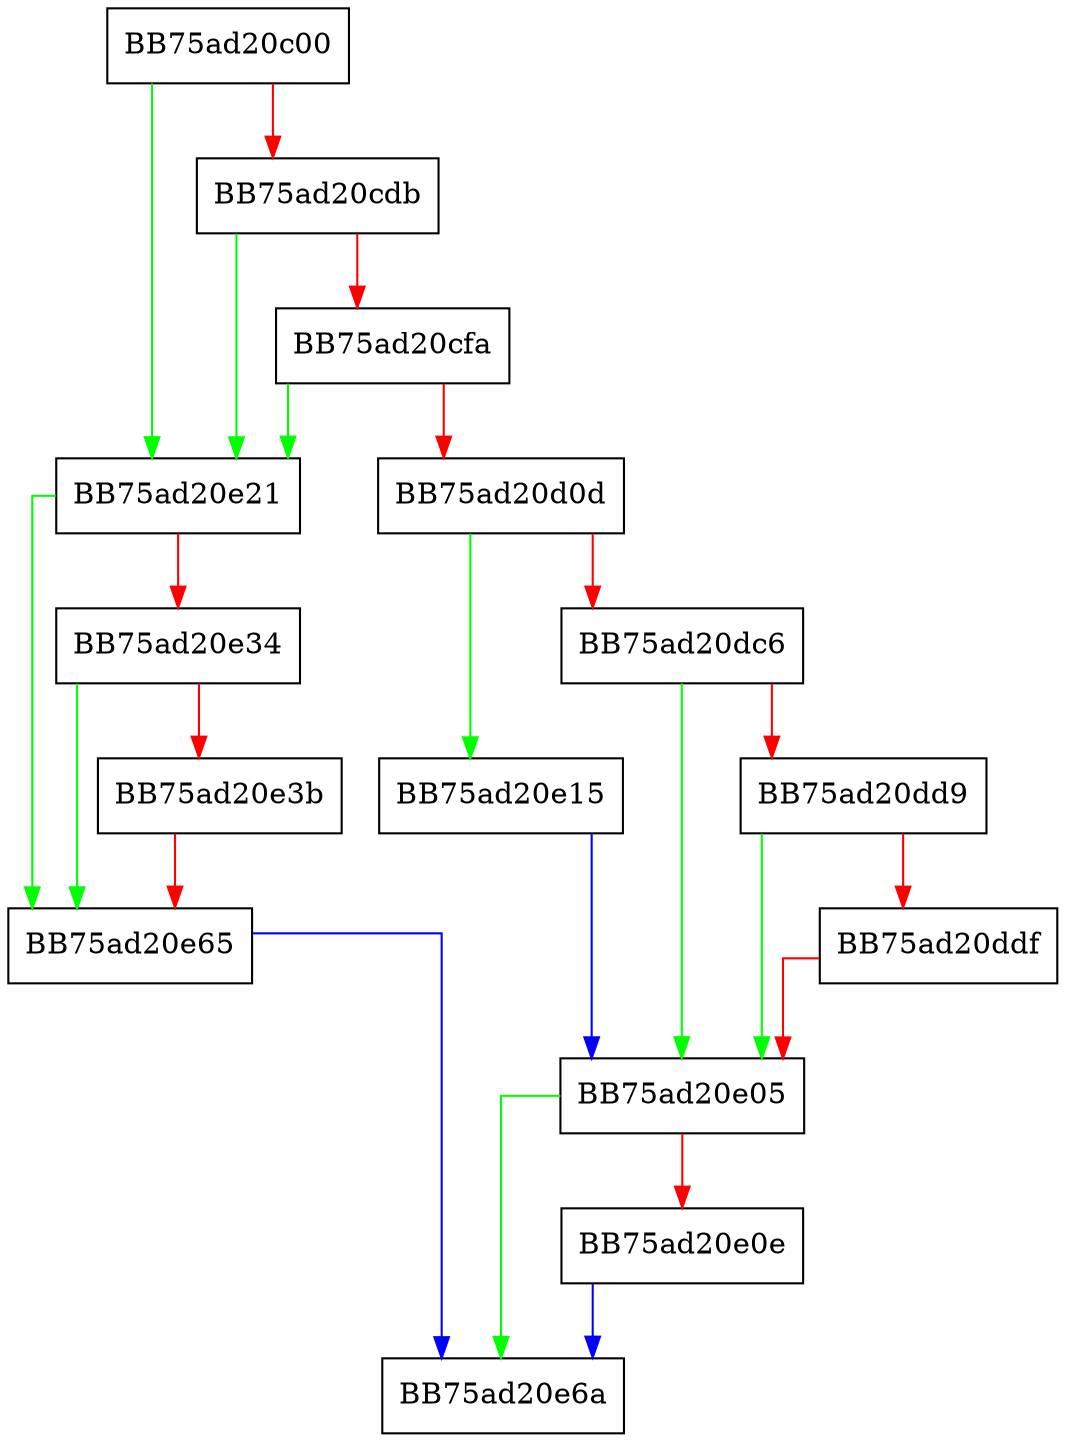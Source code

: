 digraph UncompressImage {
  node [shape="box"];
  graph [splines=ortho];
  BB75ad20c00 -> BB75ad20e21 [color="green"];
  BB75ad20c00 -> BB75ad20cdb [color="red"];
  BB75ad20cdb -> BB75ad20e21 [color="green"];
  BB75ad20cdb -> BB75ad20cfa [color="red"];
  BB75ad20cfa -> BB75ad20e21 [color="green"];
  BB75ad20cfa -> BB75ad20d0d [color="red"];
  BB75ad20d0d -> BB75ad20e15 [color="green"];
  BB75ad20d0d -> BB75ad20dc6 [color="red"];
  BB75ad20dc6 -> BB75ad20e05 [color="green"];
  BB75ad20dc6 -> BB75ad20dd9 [color="red"];
  BB75ad20dd9 -> BB75ad20e05 [color="green"];
  BB75ad20dd9 -> BB75ad20ddf [color="red"];
  BB75ad20ddf -> BB75ad20e05 [color="red"];
  BB75ad20e05 -> BB75ad20e6a [color="green"];
  BB75ad20e05 -> BB75ad20e0e [color="red"];
  BB75ad20e0e -> BB75ad20e6a [color="blue"];
  BB75ad20e15 -> BB75ad20e05 [color="blue"];
  BB75ad20e21 -> BB75ad20e65 [color="green"];
  BB75ad20e21 -> BB75ad20e34 [color="red"];
  BB75ad20e34 -> BB75ad20e65 [color="green"];
  BB75ad20e34 -> BB75ad20e3b [color="red"];
  BB75ad20e3b -> BB75ad20e65 [color="red"];
  BB75ad20e65 -> BB75ad20e6a [color="blue"];
}
